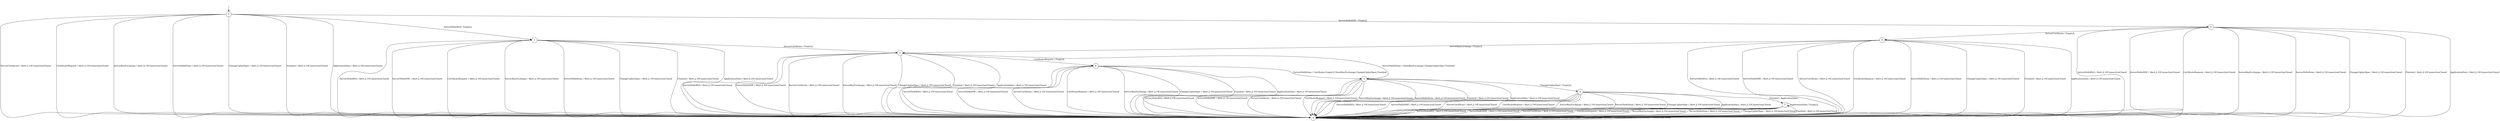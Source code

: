 digraph g {
__start0 [label="" shape="none"];

	s0 [shape="circle" label="0"];
	s1 [shape="circle" label="1"];
	s2 [shape="circle" label="2"];
	s3 [shape="circle" label="3"];
	s4 [shape="circle" label="4"];
	s5 [shape="circle" label="5"];
	s6 [shape="circle" label="6"];
	s7 [shape="circle" label="7"];
	s8 [shape="circle" label="8"];
	s9 [shape="circle" label="9"];
	s0 -> s1 [label="ServerHelloRSA / Empty2,"];
	s0 -> s9 [label="ServerHelloDHE / Empty2,"];
	s0 -> s2 [label="ServerCertificate / Alert,2.10ConnectionClosed"];
	s0 -> s2 [label="CertificateRequest / Alert,2.10ConnectionClosed"];
	s0 -> s2 [label="ServerKeyExchange / Alert,2.10ConnectionClosed"];
	s0 -> s2 [label="ServerHelloDone / Alert,2.10ConnectionClosed"];
	s0 -> s2 [label="ChangeCipherSpec / Alert,2.10ConnectionClosed"];
	s0 -> s2 [label="Finished / Alert,2.10ConnectionClosed"];
	s0 -> s2 [label="ApplicationData / Alert,2.10ConnectionClosed"];
	s1 -> s2 [label="ServerHelloRSA / Alert,2.10ConnectionClosed"];
	s1 -> s2 [label="ServerHelloDHE / Alert,2.10ConnectionClosed"];
	s1 -> s3 [label="ServerCertificate / Empty2,"];
	s1 -> s2 [label="CertificateRequest / Alert,2.10ConnectionClosed"];
	s1 -> s2 [label="ServerKeyExchange / Alert,2.10ConnectionClosed"];
	s1 -> s2 [label="ServerHelloDone / Alert,2.10ConnectionClosed"];
	s1 -> s2 [label="ChangeCipherSpec / Alert,2.10ConnectionClosed"];
	s1 -> s2 [label="Finished / Alert,2.10ConnectionClosed"];
	s1 -> s2 [label="ApplicationData / Alert,2.10ConnectionClosed"];
	s2 -> s2 [label="ServerHelloRSA / ConnectionClosed"];
	s2 -> s2 [label="ServerHelloDHE / ConnectionClosed"];
	s2 -> s2 [label="ServerCertificate / ConnectionClosed"];
	s2 -> s2 [label="CertificateRequest / ConnectionClosed"];
	s2 -> s2 [label="ServerKeyExchange / ConnectionClosed"];
	s2 -> s2 [label="ServerHelloDone / ConnectionClosed"];
	s2 -> s2 [label="ChangeCipherSpec / ConnectionClosed"];
	s2 -> s2 [label="Finished / ConnectionClosed"];
	s2 -> s2 [label="ApplicationData / ConnectionClosed"];
	s3 -> s2 [label="ServerHelloRSA / Alert,2.10ConnectionClosed"];
	s3 -> s2 [label="ServerHelloDHE / Alert,2.10ConnectionClosed"];
	s3 -> s2 [label="ServerCertificate / Alert,2.10ConnectionClosed"];
	s3 -> s4 [label="CertificateRequest / Empty2,"];
	s3 -> s2 [label="ServerKeyExchange / Alert,2.10ConnectionClosed"];
	s3 -> s5 [label="ServerHelloDone / ClientKeyExchange,ChangeCipherSpec,Finished,"];
	s3 -> s2 [label="ChangeCipherSpec / Alert,2.10ConnectionClosed"];
	s3 -> s2 [label="Finished / Alert,2.10ConnectionClosed"];
	s3 -> s2 [label="ApplicationData / Alert,2.10ConnectionClosed"];
	s4 -> s2 [label="ServerHelloRSA / Alert,2.10ConnectionClosed"];
	s4 -> s2 [label="ServerHelloDHE / Alert,2.10ConnectionClosed"];
	s4 -> s2 [label="ServerCertificate / Alert,2.10ConnectionClosed"];
	s4 -> s2 [label="CertificateRequest / Alert,2.10ConnectionClosed"];
	s4 -> s2 [label="ServerKeyExchange / Alert,2.10ConnectionClosed"];
	s4 -> s5 [label="ServerHelloDone / Certificate,Empty3,ClientKeyExchange,ChangeCipherSpec,Finished,"];
	s4 -> s2 [label="ChangeCipherSpec / Alert,2.10ConnectionClosed"];
	s4 -> s2 [label="Finished / Alert,2.10ConnectionClosed"];
	s4 -> s2 [label="ApplicationData / Alert,2.10ConnectionClosed"];
	s5 -> s2 [label="ServerHelloRSA / Alert,2.10ConnectionClosed"];
	s5 -> s2 [label="ServerHelloDHE / Alert,2.10ConnectionClosed"];
	s5 -> s2 [label="ServerCertificate / Alert,2.10ConnectionClosed"];
	s5 -> s2 [label="CertificateRequest / Alert,2.10ConnectionClosed"];
	s5 -> s2 [label="ServerKeyExchange / Alert,2.10ConnectionClosed"];
	s5 -> s2 [label="ServerHelloDone / Alert,2.10ConnectionClosed"];
	s5 -> s6 [label="ChangeCipherSpec / Empty2,"];
	s5 -> s2 [label="Finished / Alert,2.10ConnectionClosed"];
	s5 -> s2 [label="ApplicationData / Alert,2.10ConnectionClosed"];
	s6 -> s2 [label="ServerHelloRSA / Alert,2.10ConnectionClosed"];
	s6 -> s2 [label="ServerHelloDHE / Alert,2.10ConnectionClosed"];
	s6 -> s2 [label="ServerCertificate / Alert,2.10ConnectionClosed"];
	s6 -> s2 [label="CertificateRequest / Alert,2.10ConnectionClosed"];
	s6 -> s2 [label="ServerKeyExchange / Alert,2.10ConnectionClosed"];
	s6 -> s2 [label="ServerHelloDone / Alert,2.10ConnectionClosed"];
	s6 -> s2 [label="ChangeCipherSpec / Alert,2.10ConnectionClosed"];
	s6 -> s7 [label="Finished / ApplicationData,"];
	s6 -> s2 [label="ApplicationData / Alert,2.10ConnectionClosed"];
	s7 -> s2 [label="ServerHelloRSA / Alert,2.10ConnectionClosed"];
	s7 -> s2 [label="ServerHelloDHE / Alert,2.10ConnectionClosed"];
	s7 -> s2 [label="ServerCertificate / Alert,2.10ConnectionClosed"];
	s7 -> s2 [label="CertificateRequest / Alert,2.10ConnectionClosed"];
	s7 -> s2 [label="ServerKeyExchange / Alert,2.10ConnectionClosed"];
	s7 -> s2 [label="ServerHelloDone / Alert,2.10ConnectionClosed"];
	s7 -> s2 [label="ChangeCipherSpec / Alert,2.10ConnectionClosed"];
	s7 -> s2 [label="Finished / Alert,2.10ConnectionClosed"];
	s7 -> s7 [label="ApplicationData / Empty2,"];
	s8 -> s2 [label="ServerHelloRSA / Alert,2.10ConnectionClosed"];
	s8 -> s2 [label="ServerHelloDHE / Alert,2.10ConnectionClosed"];
	s8 -> s2 [label="ServerCertificate / Alert,2.10ConnectionClosed"];
	s8 -> s2 [label="CertificateRequest / Alert,2.10ConnectionClosed"];
	s8 -> s3 [label="ServerKeyExchange / Empty2,"];
	s8 -> s2 [label="ServerHelloDone / Alert,2.10ConnectionClosed"];
	s8 -> s2 [label="ChangeCipherSpec / Alert,2.10ConnectionClosed"];
	s8 -> s2 [label="Finished / Alert,2.10ConnectionClosed"];
	s8 -> s2 [label="ApplicationData / Alert,2.10ConnectionClosed"];
	s9 -> s2 [label="ServerHelloRSA / Alert,2.10ConnectionClosed"];
	s9 -> s2 [label="ServerHelloDHE / Alert,2.10ConnectionClosed"];
	s9 -> s8 [label="ServerCertificate / Empty2,"];
	s9 -> s2 [label="CertificateRequest / Alert,2.10ConnectionClosed"];
	s9 -> s2 [label="ServerKeyExchange / Alert,2.10ConnectionClosed"];
	s9 -> s2 [label="ServerHelloDone / Alert,2.10ConnectionClosed"];
	s9 -> s2 [label="ChangeCipherSpec / Alert,2.10ConnectionClosed"];
	s9 -> s2 [label="Finished / Alert,2.10ConnectionClosed"];
	s9 -> s2 [label="ApplicationData / Alert,2.10ConnectionClosed"];

__start0 -> s0;
}
